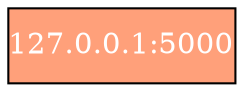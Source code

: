 digraph g{
rankdir=LR;
node [margin=0 shape=box fillcolor=lightsalmon fontcolor=white style=filled];
0[label="127.0.0.1:5000"];
}